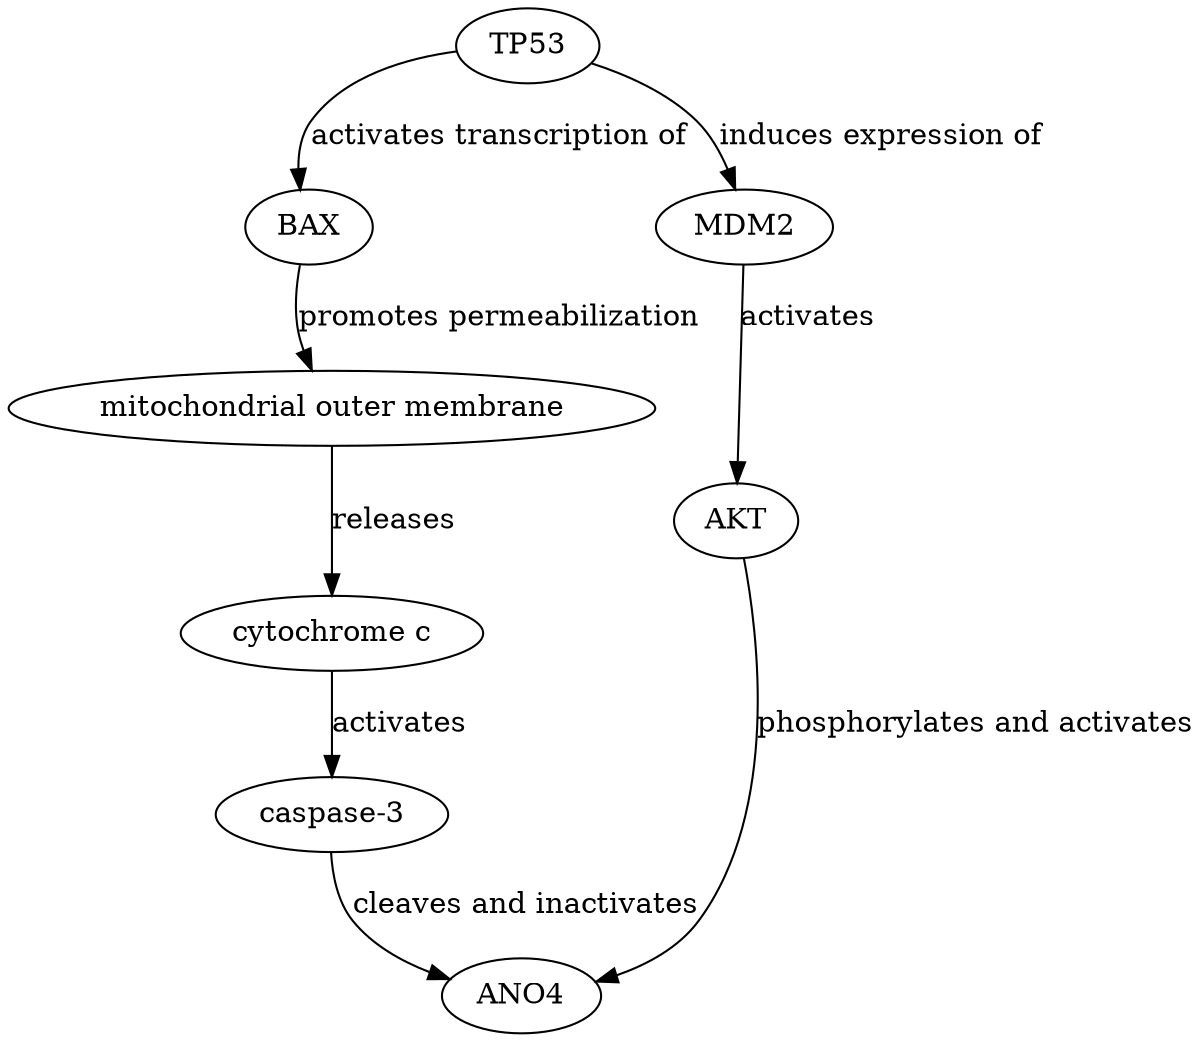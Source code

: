 digraph {
TP53;
BAX;
"mitochondrial outer membrane";
"cytochrome c";
"caspase-3";
ANO4;
MDM2;
AKT;
TP53 -> BAX [key=0, label="activates transcription of", probability=0.9, evidence="PMID: 9150141"];
TP53 -> MDM2 [key=0, label="induces expression of", probability=0.9, evidence="PMID: 10871891"];
BAX -> "mitochondrial outer membrane" [key=0, label="promotes permeabilization", probability=0.85, evidence="PMID: 10872423"];
"mitochondrial outer membrane" -> "cytochrome c" [key=0, label=releases, probability=0.8, evidence="PMID: 10559934"];
"cytochrome c" -> "caspase-3" [key=0, label=activates, probability=0.9, evidence="PMID: 10559934"];
"caspase-3" -> ANO4 [key=0, label="cleaves and inactivates", probability=0.6, evidence="PMID: 20075865"];
MDM2 -> AKT [key=0, label=activates, probability=0.7, evidence="PMID: 12101126"];
AKT -> ANO4 [key=0, label="phosphorylates and activates", probability=0.6, evidence="PMID: 15084261"];
}
